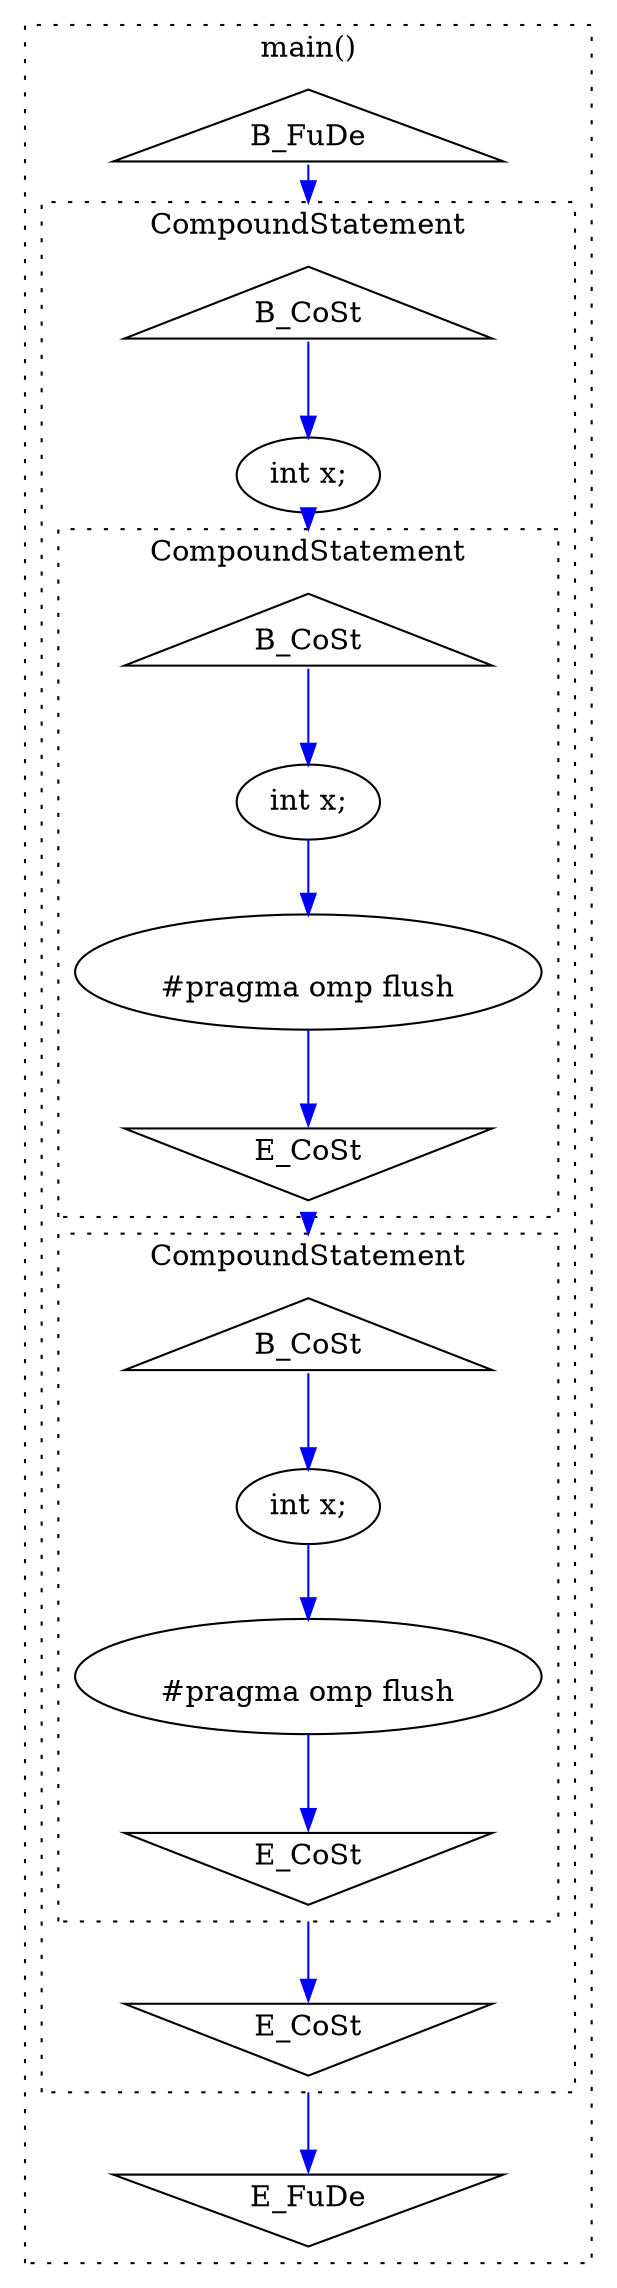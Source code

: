 digraph graph835631769 {
	compound=true;
	edge[color=blue];
	subgraph cluster43368234 {
		compound=true;
		style=dotted;
		label="main()";
		node197107207[label="B_FuDe", shape="triangle"];
		node1878454236[label="E_FuDe", shape="invtriangle"];
		subgraph cluster724081353 {
			compound=true;
			style=dotted;
			label="CompoundStatement";
			node82517097[label="B_CoSt", shape="triangle"];
			node1943266645[label="E_CoSt", shape="invtriangle"];
			node721648892[label="int x;"];
			subgraph cluster1150436743 {
				compound=true;
				style=dotted;
				label="CompoundStatement";
				node407241000[label="B_CoSt", shape="triangle"];
				node1960031800[label="E_CoSt", shape="invtriangle"];
				node1149747394[label="int x;"];
				node309271464[label="
#pragma omp flush
"];
			}
			subgraph cluster973604748 {
				compound=true;
				style=dotted;
				label="CompoundStatement";
				node1401095299[label="B_CoSt", shape="triangle"];
				node704143329[label="E_CoSt", shape="invtriangle"];
				node1134601005[label="int x;"];
				node963573938[label="
#pragma omp flush
"];
			}
		}
	}
	node197107207 -> node82517097[tailport=s, headport=n, weight=8, lhead=cluster724081353];
	node82517097 -> node721648892[tailport=s, headport=n, weight=8];
	node721648892 -> node407241000[lhead=cluster1150436743, weight=8, tailport=s, headport=n];
	node407241000 -> node1149747394[tailport=s, headport=n, weight=8];
	node1149747394 -> node309271464[weight=8, tailport=s, headport=n];
	node309271464 -> node1960031800[weight=8, tailport=s, headport=n];
	node1960031800 -> node1401095299[tailport=s, headport=n, ltail=cluster1150436743, lhead=cluster973604748];
	node1401095299 -> node1134601005[tailport=s, headport=n, weight=8];
	node1134601005 -> node963573938[weight=8, tailport=s, headport=n];
	node963573938 -> node704143329[weight=8, tailport=s, headport=n];
	node704143329 -> node1943266645[tailport=s, headport=n, weight=8, ltail=cluster973604748];
	node1943266645 -> node1878454236[tailport=s, headport=n, weight=8, ltail=cluster724081353];
}
